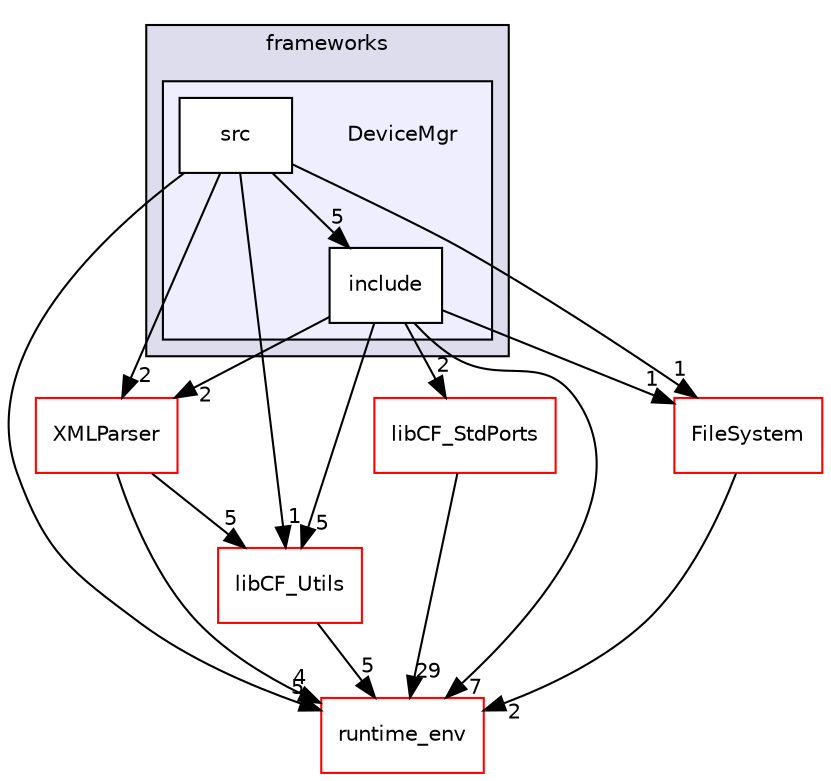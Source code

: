 digraph "frameworks/DeviceMgr" {
  compound=true
  node [ fontsize="10", fontname="Helvetica"];
  edge [ labelfontsize="10", labelfontname="Helvetica"];
  subgraph clusterdir_27e7b6da28153e106312658788f622d3 {
    graph [ bgcolor="#ddddee", pencolor="black", label="frameworks" fontname="Helvetica", fontsize="10", URL="dir_27e7b6da28153e106312658788f622d3.html"]
  subgraph clusterdir_96d2e878d6d5ca438f56939d43d9e660 {
    graph [ bgcolor="#eeeeff", pencolor="black", label="" URL="dir_96d2e878d6d5ca438f56939d43d9e660.html"];
    dir_96d2e878d6d5ca438f56939d43d9e660 [shape=plaintext label="DeviceMgr"];
    dir_d6f3fdb5a324744637bb1c937c48df12 [shape=box label="include" color="black" fillcolor="white" style="filled" URL="dir_d6f3fdb5a324744637bb1c937c48df12.html"];
    dir_c5cf00d316aea2dbe84c19b3759bc329 [shape=box label="src" color="black" fillcolor="white" style="filled" URL="dir_c5cf00d316aea2dbe84c19b3759bc329.html"];
  }
  }
  dir_82d23cf221d390315bcc70b79c1eb009 [shape=box label="XMLParser" fillcolor="white" style="filled" color="red" URL="dir_82d23cf221d390315bcc70b79c1eb009.html"];
  dir_415fd844ad1371cc0541b88918b9f3f6 [shape=box label="libCF_StdPorts" fillcolor="white" style="filled" color="red" URL="dir_415fd844ad1371cc0541b88918b9f3f6.html"];
  dir_ecac01cf0516f87ea4205d3d96f45c96 [shape=box label="libCF_Utils" fillcolor="white" style="filled" color="red" URL="dir_ecac01cf0516f87ea4205d3d96f45c96.html"];
  dir_40a97078142f0fc7074e01eb79f0bef3 [shape=box label="FileSystem" fillcolor="white" style="filled" color="red" URL="dir_40a97078142f0fc7074e01eb79f0bef3.html"];
  dir_f225e4d86008d3e73336a06c8611e2b4 [shape=box label="runtime_env" fillcolor="white" style="filled" color="red" URL="dir_f225e4d86008d3e73336a06c8611e2b4.html"];
  dir_82d23cf221d390315bcc70b79c1eb009->dir_ecac01cf0516f87ea4205d3d96f45c96 [headlabel="5", labeldistance=1.5 headhref="dir_000031_000028.html"];
  dir_82d23cf221d390315bcc70b79c1eb009->dir_f225e4d86008d3e73336a06c8611e2b4 [headlabel="4", labeldistance=1.5 headhref="dir_000031_000034.html"];
  dir_c5cf00d316aea2dbe84c19b3759bc329->dir_82d23cf221d390315bcc70b79c1eb009 [headlabel="2", labeldistance=1.5 headhref="dir_000012_000031.html"];
  dir_c5cf00d316aea2dbe84c19b3759bc329->dir_ecac01cf0516f87ea4205d3d96f45c96 [headlabel="1", labeldistance=1.5 headhref="dir_000012_000028.html"];
  dir_c5cf00d316aea2dbe84c19b3759bc329->dir_d6f3fdb5a324744637bb1c937c48df12 [headlabel="5", labeldistance=1.5 headhref="dir_000012_000011.html"];
  dir_c5cf00d316aea2dbe84c19b3759bc329->dir_40a97078142f0fc7074e01eb79f0bef3 [headlabel="1", labeldistance=1.5 headhref="dir_000012_000022.html"];
  dir_c5cf00d316aea2dbe84c19b3759bc329->dir_f225e4d86008d3e73336a06c8611e2b4 [headlabel="5", labeldistance=1.5 headhref="dir_000012_000034.html"];
  dir_415fd844ad1371cc0541b88918b9f3f6->dir_f225e4d86008d3e73336a06c8611e2b4 [headlabel="29", labeldistance=1.5 headhref="dir_000025_000034.html"];
  dir_ecac01cf0516f87ea4205d3d96f45c96->dir_f225e4d86008d3e73336a06c8611e2b4 [headlabel="5", labeldistance=1.5 headhref="dir_000028_000034.html"];
  dir_d6f3fdb5a324744637bb1c937c48df12->dir_82d23cf221d390315bcc70b79c1eb009 [headlabel="2", labeldistance=1.5 headhref="dir_000011_000031.html"];
  dir_d6f3fdb5a324744637bb1c937c48df12->dir_415fd844ad1371cc0541b88918b9f3f6 [headlabel="2", labeldistance=1.5 headhref="dir_000011_000025.html"];
  dir_d6f3fdb5a324744637bb1c937c48df12->dir_ecac01cf0516f87ea4205d3d96f45c96 [headlabel="5", labeldistance=1.5 headhref="dir_000011_000028.html"];
  dir_d6f3fdb5a324744637bb1c937c48df12->dir_40a97078142f0fc7074e01eb79f0bef3 [headlabel="1", labeldistance=1.5 headhref="dir_000011_000022.html"];
  dir_d6f3fdb5a324744637bb1c937c48df12->dir_f225e4d86008d3e73336a06c8611e2b4 [headlabel="7", labeldistance=1.5 headhref="dir_000011_000034.html"];
  dir_40a97078142f0fc7074e01eb79f0bef3->dir_f225e4d86008d3e73336a06c8611e2b4 [headlabel="2", labeldistance=1.5 headhref="dir_000022_000034.html"];
}
